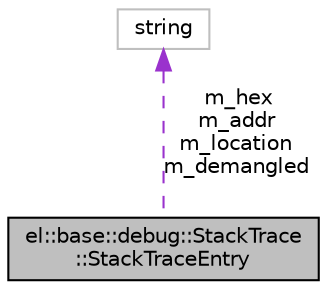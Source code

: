 digraph "el::base::debug::StackTrace::StackTraceEntry"
{
  edge [fontname="Helvetica",fontsize="10",labelfontname="Helvetica",labelfontsize="10"];
  node [fontname="Helvetica",fontsize="10",shape=record];
  Node1 [label="el::base::debug::StackTrace\l::StackTraceEntry",height=0.2,width=0.4,color="black", fillcolor="grey75", style="filled" fontcolor="black"];
  Node2 -> Node1 [dir="back",color="darkorchid3",fontsize="10",style="dashed",label=" m_hex\nm_addr\nm_location\nm_demangled" ,fontname="Helvetica"];
  Node2 [label="string",height=0.2,width=0.4,color="grey75", fillcolor="white", style="filled"];
}
